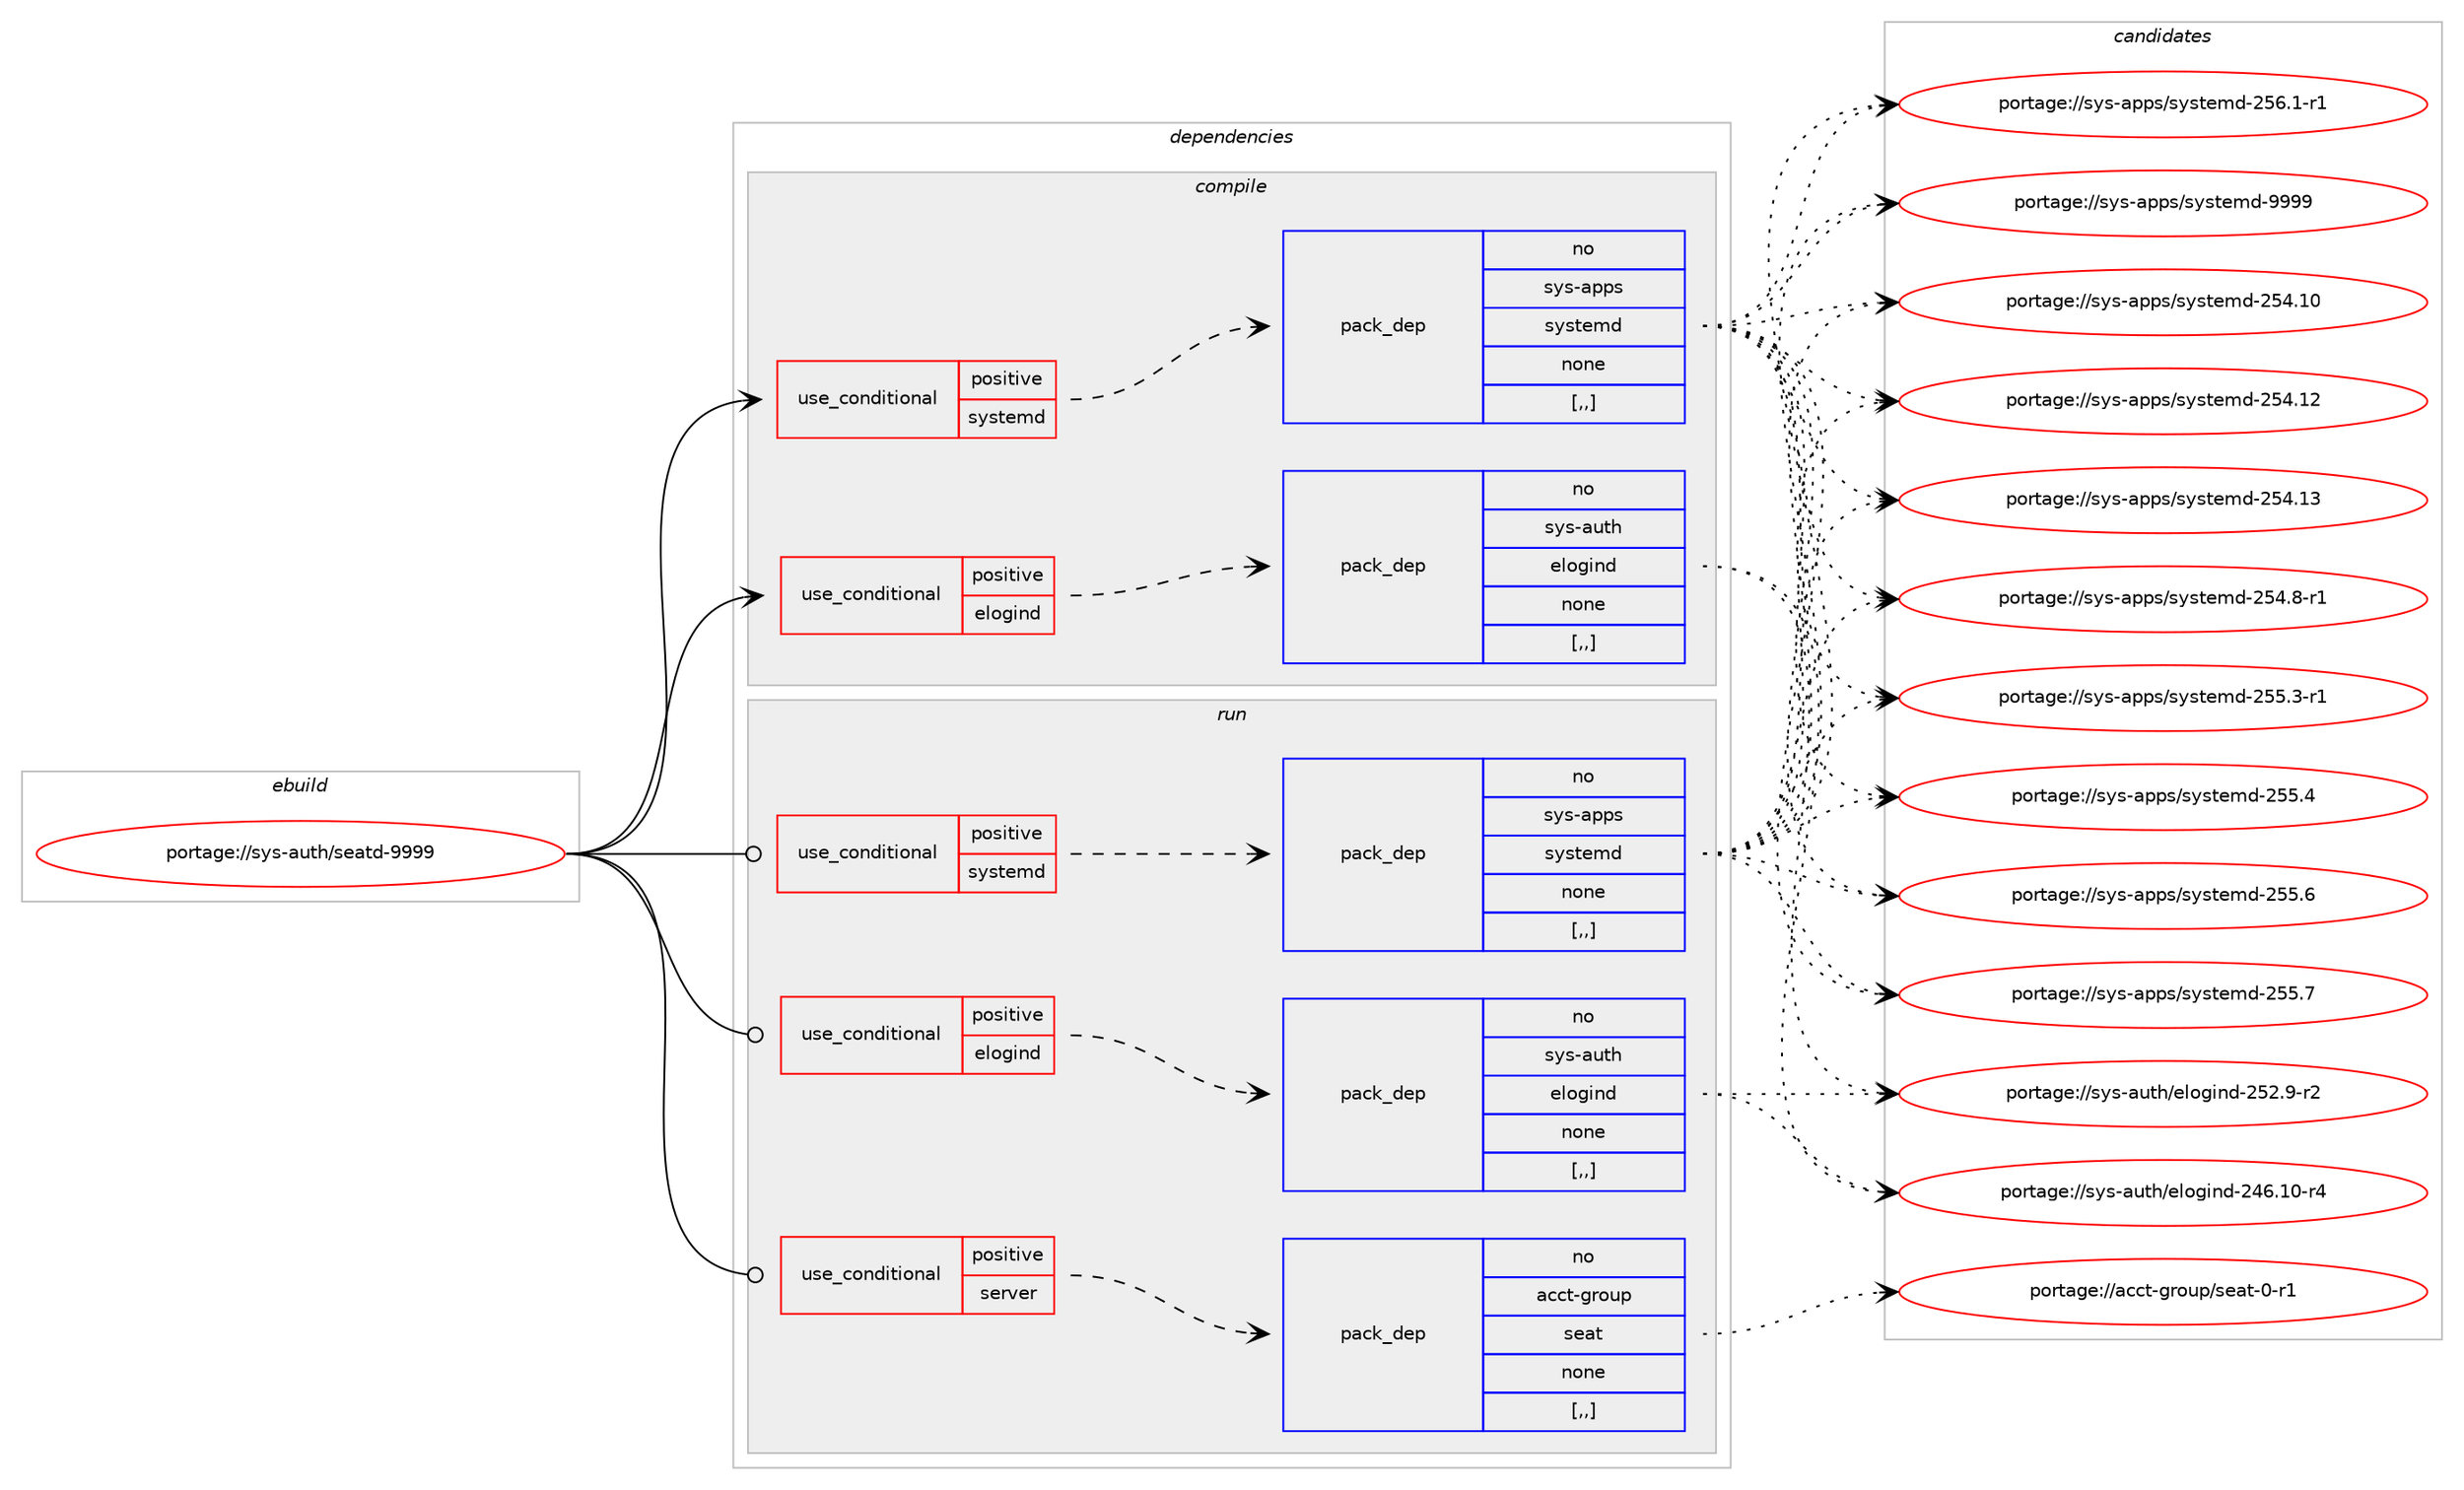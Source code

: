 digraph prolog {

# *************
# Graph options
# *************

newrank=true;
concentrate=true;
compound=true;
graph [rankdir=LR,fontname=Helvetica,fontsize=10,ranksep=1.5];#, ranksep=2.5, nodesep=0.2];
edge  [arrowhead=vee];
node  [fontname=Helvetica,fontsize=10];

# **********
# The ebuild
# **********

subgraph cluster_leftcol {
color=gray;
rank=same;
label=<<i>ebuild</i>>;
id [label="portage://sys-auth/seatd-9999", color=red, width=4, href="../sys-auth/seatd-9999.svg"];
}

# ****************
# The dependencies
# ****************

subgraph cluster_midcol {
color=gray;
label=<<i>dependencies</i>>;
subgraph cluster_compile {
fillcolor="#eeeeee";
style=filled;
label=<<i>compile</i>>;
subgraph cond110643 {
dependency417558 [label=<<TABLE BORDER="0" CELLBORDER="1" CELLSPACING="0" CELLPADDING="4"><TR><TD ROWSPAN="3" CELLPADDING="10">use_conditional</TD></TR><TR><TD>positive</TD></TR><TR><TD>elogind</TD></TR></TABLE>>, shape=none, color=red];
subgraph pack304046 {
dependency417559 [label=<<TABLE BORDER="0" CELLBORDER="1" CELLSPACING="0" CELLPADDING="4" WIDTH="220"><TR><TD ROWSPAN="6" CELLPADDING="30">pack_dep</TD></TR><TR><TD WIDTH="110">no</TD></TR><TR><TD>sys-auth</TD></TR><TR><TD>elogind</TD></TR><TR><TD>none</TD></TR><TR><TD>[,,]</TD></TR></TABLE>>, shape=none, color=blue];
}
dependency417558:e -> dependency417559:w [weight=20,style="dashed",arrowhead="vee"];
}
id:e -> dependency417558:w [weight=20,style="solid",arrowhead="vee"];
subgraph cond110644 {
dependency417560 [label=<<TABLE BORDER="0" CELLBORDER="1" CELLSPACING="0" CELLPADDING="4"><TR><TD ROWSPAN="3" CELLPADDING="10">use_conditional</TD></TR><TR><TD>positive</TD></TR><TR><TD>systemd</TD></TR></TABLE>>, shape=none, color=red];
subgraph pack304047 {
dependency417561 [label=<<TABLE BORDER="0" CELLBORDER="1" CELLSPACING="0" CELLPADDING="4" WIDTH="220"><TR><TD ROWSPAN="6" CELLPADDING="30">pack_dep</TD></TR><TR><TD WIDTH="110">no</TD></TR><TR><TD>sys-apps</TD></TR><TR><TD>systemd</TD></TR><TR><TD>none</TD></TR><TR><TD>[,,]</TD></TR></TABLE>>, shape=none, color=blue];
}
dependency417560:e -> dependency417561:w [weight=20,style="dashed",arrowhead="vee"];
}
id:e -> dependency417560:w [weight=20,style="solid",arrowhead="vee"];
}
subgraph cluster_compileandrun {
fillcolor="#eeeeee";
style=filled;
label=<<i>compile and run</i>>;
}
subgraph cluster_run {
fillcolor="#eeeeee";
style=filled;
label=<<i>run</i>>;
subgraph cond110645 {
dependency417562 [label=<<TABLE BORDER="0" CELLBORDER="1" CELLSPACING="0" CELLPADDING="4"><TR><TD ROWSPAN="3" CELLPADDING="10">use_conditional</TD></TR><TR><TD>positive</TD></TR><TR><TD>elogind</TD></TR></TABLE>>, shape=none, color=red];
subgraph pack304048 {
dependency417563 [label=<<TABLE BORDER="0" CELLBORDER="1" CELLSPACING="0" CELLPADDING="4" WIDTH="220"><TR><TD ROWSPAN="6" CELLPADDING="30">pack_dep</TD></TR><TR><TD WIDTH="110">no</TD></TR><TR><TD>sys-auth</TD></TR><TR><TD>elogind</TD></TR><TR><TD>none</TD></TR><TR><TD>[,,]</TD></TR></TABLE>>, shape=none, color=blue];
}
dependency417562:e -> dependency417563:w [weight=20,style="dashed",arrowhead="vee"];
}
id:e -> dependency417562:w [weight=20,style="solid",arrowhead="odot"];
subgraph cond110646 {
dependency417564 [label=<<TABLE BORDER="0" CELLBORDER="1" CELLSPACING="0" CELLPADDING="4"><TR><TD ROWSPAN="3" CELLPADDING="10">use_conditional</TD></TR><TR><TD>positive</TD></TR><TR><TD>server</TD></TR></TABLE>>, shape=none, color=red];
subgraph pack304049 {
dependency417565 [label=<<TABLE BORDER="0" CELLBORDER="1" CELLSPACING="0" CELLPADDING="4" WIDTH="220"><TR><TD ROWSPAN="6" CELLPADDING="30">pack_dep</TD></TR><TR><TD WIDTH="110">no</TD></TR><TR><TD>acct-group</TD></TR><TR><TD>seat</TD></TR><TR><TD>none</TD></TR><TR><TD>[,,]</TD></TR></TABLE>>, shape=none, color=blue];
}
dependency417564:e -> dependency417565:w [weight=20,style="dashed",arrowhead="vee"];
}
id:e -> dependency417564:w [weight=20,style="solid",arrowhead="odot"];
subgraph cond110647 {
dependency417566 [label=<<TABLE BORDER="0" CELLBORDER="1" CELLSPACING="0" CELLPADDING="4"><TR><TD ROWSPAN="3" CELLPADDING="10">use_conditional</TD></TR><TR><TD>positive</TD></TR><TR><TD>systemd</TD></TR></TABLE>>, shape=none, color=red];
subgraph pack304050 {
dependency417567 [label=<<TABLE BORDER="0" CELLBORDER="1" CELLSPACING="0" CELLPADDING="4" WIDTH="220"><TR><TD ROWSPAN="6" CELLPADDING="30">pack_dep</TD></TR><TR><TD WIDTH="110">no</TD></TR><TR><TD>sys-apps</TD></TR><TR><TD>systemd</TD></TR><TR><TD>none</TD></TR><TR><TD>[,,]</TD></TR></TABLE>>, shape=none, color=blue];
}
dependency417566:e -> dependency417567:w [weight=20,style="dashed",arrowhead="vee"];
}
id:e -> dependency417566:w [weight=20,style="solid",arrowhead="odot"];
}
}

# **************
# The candidates
# **************

subgraph cluster_choices {
rank=same;
color=gray;
label=<<i>candidates</i>>;

subgraph choice304046 {
color=black;
nodesep=1;
choice115121115459711711610447101108111103105110100455052544649484511452 [label="portage://sys-auth/elogind-246.10-r4", color=red, width=4,href="../sys-auth/elogind-246.10-r4.svg"];
choice1151211154597117116104471011081111031051101004550535046574511450 [label="portage://sys-auth/elogind-252.9-r2", color=red, width=4,href="../sys-auth/elogind-252.9-r2.svg"];
dependency417559:e -> choice115121115459711711610447101108111103105110100455052544649484511452:w [style=dotted,weight="100"];
dependency417559:e -> choice1151211154597117116104471011081111031051101004550535046574511450:w [style=dotted,weight="100"];
}
subgraph choice304047 {
color=black;
nodesep=1;
choice11512111545971121121154711512111511610110910045505352464948 [label="portage://sys-apps/systemd-254.10", color=red, width=4,href="../sys-apps/systemd-254.10.svg"];
choice11512111545971121121154711512111511610110910045505352464950 [label="portage://sys-apps/systemd-254.12", color=red, width=4,href="../sys-apps/systemd-254.12.svg"];
choice11512111545971121121154711512111511610110910045505352464951 [label="portage://sys-apps/systemd-254.13", color=red, width=4,href="../sys-apps/systemd-254.13.svg"];
choice1151211154597112112115471151211151161011091004550535246564511449 [label="portage://sys-apps/systemd-254.8-r1", color=red, width=4,href="../sys-apps/systemd-254.8-r1.svg"];
choice1151211154597112112115471151211151161011091004550535346514511449 [label="portage://sys-apps/systemd-255.3-r1", color=red, width=4,href="../sys-apps/systemd-255.3-r1.svg"];
choice115121115459711211211547115121115116101109100455053534652 [label="portage://sys-apps/systemd-255.4", color=red, width=4,href="../sys-apps/systemd-255.4.svg"];
choice115121115459711211211547115121115116101109100455053534654 [label="portage://sys-apps/systemd-255.6", color=red, width=4,href="../sys-apps/systemd-255.6.svg"];
choice115121115459711211211547115121115116101109100455053534655 [label="portage://sys-apps/systemd-255.7", color=red, width=4,href="../sys-apps/systemd-255.7.svg"];
choice1151211154597112112115471151211151161011091004550535446494511449 [label="portage://sys-apps/systemd-256.1-r1", color=red, width=4,href="../sys-apps/systemd-256.1-r1.svg"];
choice1151211154597112112115471151211151161011091004557575757 [label="portage://sys-apps/systemd-9999", color=red, width=4,href="../sys-apps/systemd-9999.svg"];
dependency417561:e -> choice11512111545971121121154711512111511610110910045505352464948:w [style=dotted,weight="100"];
dependency417561:e -> choice11512111545971121121154711512111511610110910045505352464950:w [style=dotted,weight="100"];
dependency417561:e -> choice11512111545971121121154711512111511610110910045505352464951:w [style=dotted,weight="100"];
dependency417561:e -> choice1151211154597112112115471151211151161011091004550535246564511449:w [style=dotted,weight="100"];
dependency417561:e -> choice1151211154597112112115471151211151161011091004550535346514511449:w [style=dotted,weight="100"];
dependency417561:e -> choice115121115459711211211547115121115116101109100455053534652:w [style=dotted,weight="100"];
dependency417561:e -> choice115121115459711211211547115121115116101109100455053534654:w [style=dotted,weight="100"];
dependency417561:e -> choice115121115459711211211547115121115116101109100455053534655:w [style=dotted,weight="100"];
dependency417561:e -> choice1151211154597112112115471151211151161011091004550535446494511449:w [style=dotted,weight="100"];
dependency417561:e -> choice1151211154597112112115471151211151161011091004557575757:w [style=dotted,weight="100"];
}
subgraph choice304048 {
color=black;
nodesep=1;
choice115121115459711711610447101108111103105110100455052544649484511452 [label="portage://sys-auth/elogind-246.10-r4", color=red, width=4,href="../sys-auth/elogind-246.10-r4.svg"];
choice1151211154597117116104471011081111031051101004550535046574511450 [label="portage://sys-auth/elogind-252.9-r2", color=red, width=4,href="../sys-auth/elogind-252.9-r2.svg"];
dependency417563:e -> choice115121115459711711610447101108111103105110100455052544649484511452:w [style=dotted,weight="100"];
dependency417563:e -> choice1151211154597117116104471011081111031051101004550535046574511450:w [style=dotted,weight="100"];
}
subgraph choice304049 {
color=black;
nodesep=1;
choice97999911645103114111117112471151019711645484511449 [label="portage://acct-group/seat-0-r1", color=red, width=4,href="../acct-group/seat-0-r1.svg"];
dependency417565:e -> choice97999911645103114111117112471151019711645484511449:w [style=dotted,weight="100"];
}
subgraph choice304050 {
color=black;
nodesep=1;
choice11512111545971121121154711512111511610110910045505352464948 [label="portage://sys-apps/systemd-254.10", color=red, width=4,href="../sys-apps/systemd-254.10.svg"];
choice11512111545971121121154711512111511610110910045505352464950 [label="portage://sys-apps/systemd-254.12", color=red, width=4,href="../sys-apps/systemd-254.12.svg"];
choice11512111545971121121154711512111511610110910045505352464951 [label="portage://sys-apps/systemd-254.13", color=red, width=4,href="../sys-apps/systemd-254.13.svg"];
choice1151211154597112112115471151211151161011091004550535246564511449 [label="portage://sys-apps/systemd-254.8-r1", color=red, width=4,href="../sys-apps/systemd-254.8-r1.svg"];
choice1151211154597112112115471151211151161011091004550535346514511449 [label="portage://sys-apps/systemd-255.3-r1", color=red, width=4,href="../sys-apps/systemd-255.3-r1.svg"];
choice115121115459711211211547115121115116101109100455053534652 [label="portage://sys-apps/systemd-255.4", color=red, width=4,href="../sys-apps/systemd-255.4.svg"];
choice115121115459711211211547115121115116101109100455053534654 [label="portage://sys-apps/systemd-255.6", color=red, width=4,href="../sys-apps/systemd-255.6.svg"];
choice115121115459711211211547115121115116101109100455053534655 [label="portage://sys-apps/systemd-255.7", color=red, width=4,href="../sys-apps/systemd-255.7.svg"];
choice1151211154597112112115471151211151161011091004550535446494511449 [label="portage://sys-apps/systemd-256.1-r1", color=red, width=4,href="../sys-apps/systemd-256.1-r1.svg"];
choice1151211154597112112115471151211151161011091004557575757 [label="portage://sys-apps/systemd-9999", color=red, width=4,href="../sys-apps/systemd-9999.svg"];
dependency417567:e -> choice11512111545971121121154711512111511610110910045505352464948:w [style=dotted,weight="100"];
dependency417567:e -> choice11512111545971121121154711512111511610110910045505352464950:w [style=dotted,weight="100"];
dependency417567:e -> choice11512111545971121121154711512111511610110910045505352464951:w [style=dotted,weight="100"];
dependency417567:e -> choice1151211154597112112115471151211151161011091004550535246564511449:w [style=dotted,weight="100"];
dependency417567:e -> choice1151211154597112112115471151211151161011091004550535346514511449:w [style=dotted,weight="100"];
dependency417567:e -> choice115121115459711211211547115121115116101109100455053534652:w [style=dotted,weight="100"];
dependency417567:e -> choice115121115459711211211547115121115116101109100455053534654:w [style=dotted,weight="100"];
dependency417567:e -> choice115121115459711211211547115121115116101109100455053534655:w [style=dotted,weight="100"];
dependency417567:e -> choice1151211154597112112115471151211151161011091004550535446494511449:w [style=dotted,weight="100"];
dependency417567:e -> choice1151211154597112112115471151211151161011091004557575757:w [style=dotted,weight="100"];
}
}

}
